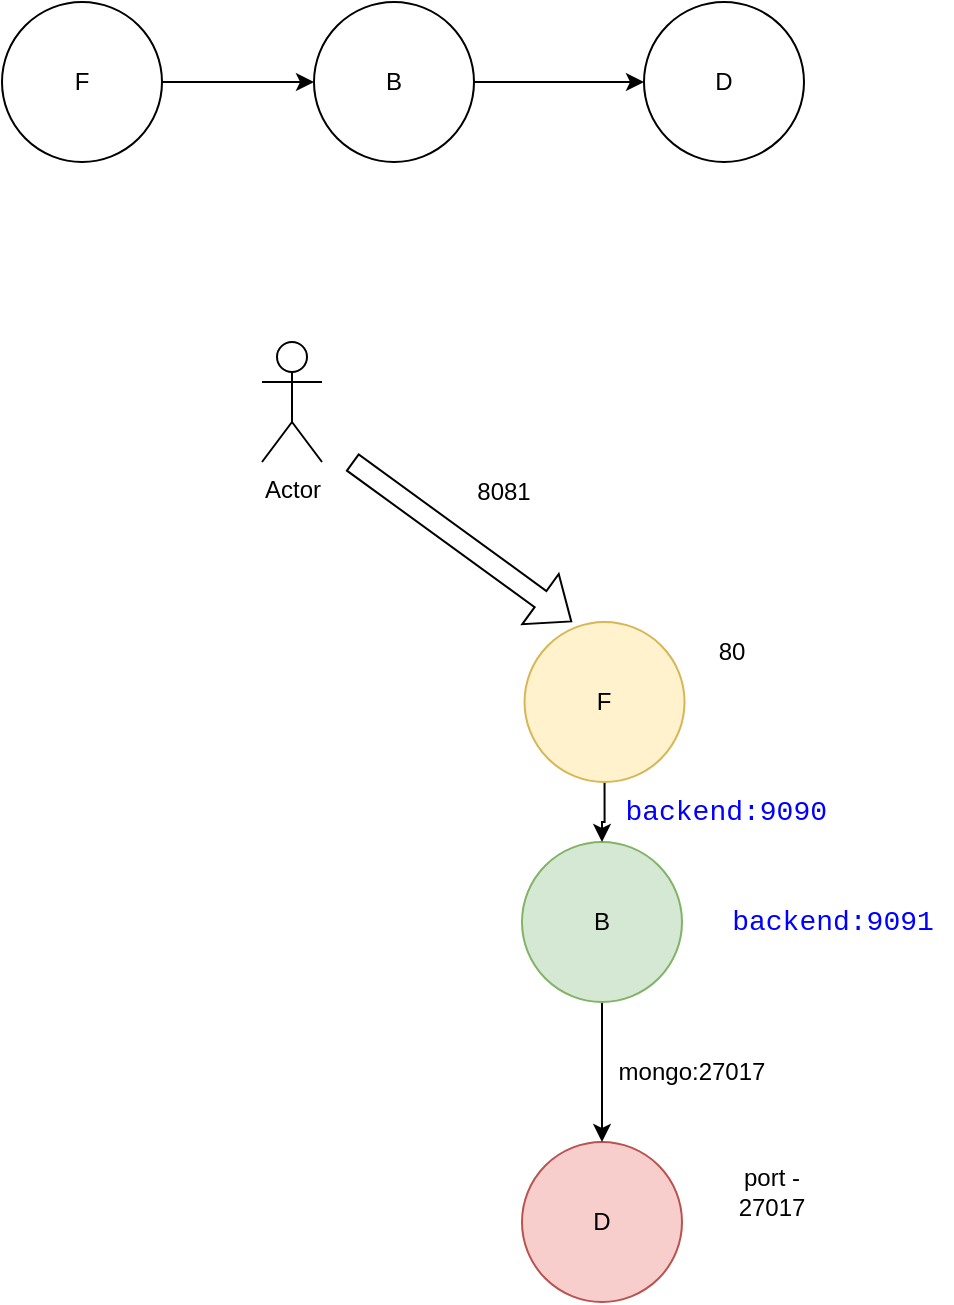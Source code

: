<mxfile>
    <diagram id="ipW8edkkegpd3cxkHu0h" name="Page-1">
        <mxGraphModel dx="1429" dy="-5001" grid="1" gridSize="10" guides="1" tooltips="1" connect="1" arrows="1" fold="1" page="1" pageScale="1" pageWidth="850" pageHeight="1100" math="0" shadow="0">
            <root>
                <mxCell id="0"/>
                <mxCell id="1" parent="0"/>
                <mxCell id="3" value="D" style="ellipse;whiteSpace=wrap;html=1;aspect=fixed;fillColor=#f8cecc;strokeColor=#b85450;" parent="1" vertex="1">
                    <mxGeometry x="120" y="6740" width="80" height="80" as="geometry"/>
                </mxCell>
                <mxCell id="4" value="" style="edgeStyle=orthogonalEdgeStyle;rounded=0;orthogonalLoop=1;jettySize=auto;html=1;" parent="1" source="5" target="3" edge="1">
                    <mxGeometry relative="1" as="geometry"/>
                </mxCell>
                <mxCell id="5" value="B" style="ellipse;whiteSpace=wrap;html=1;aspect=fixed;fillColor=#d5e8d4;strokeColor=#82b366;" parent="1" vertex="1">
                    <mxGeometry x="120" y="6590" width="80" height="80" as="geometry"/>
                </mxCell>
                <mxCell id="6" value="" style="edgeStyle=orthogonalEdgeStyle;rounded=0;orthogonalLoop=1;jettySize=auto;html=1;" parent="1" source="7" target="5" edge="1">
                    <mxGeometry relative="1" as="geometry"/>
                </mxCell>
                <mxCell id="7" value="F" style="ellipse;whiteSpace=wrap;html=1;aspect=fixed;fillColor=#fff2cc;strokeColor=#d6b656;" parent="1" vertex="1">
                    <mxGeometry x="121.27" y="6480" width="80" height="80" as="geometry"/>
                </mxCell>
                <mxCell id="8" value="port - 27017" style="text;html=1;align=center;verticalAlign=middle;whiteSpace=wrap;rounded=0;" parent="1" vertex="1">
                    <mxGeometry x="215" y="6750" width="60" height="30" as="geometry"/>
                </mxCell>
                <mxCell id="9" value="mongo:27017" style="text;html=1;align=center;verticalAlign=middle;whiteSpace=wrap;rounded=0;" parent="1" vertex="1">
                    <mxGeometry x="175" y="6690" width="60" height="30" as="geometry"/>
                </mxCell>
                <mxCell id="10" value="&lt;div style=&quot;background-color: rgb(255, 255, 255); font-family: Consolas, &amp;quot;Courier New&amp;quot;, monospace; font-size: 14px; line-height: 19px; white-space-collapse: preserve;&quot;&gt;&lt;span style=&quot;color: rgb(0, 0, 255);&quot;&gt;backend:9091&lt;/span&gt;&lt;/div&gt;" style="text;html=1;align=center;verticalAlign=middle;resizable=0;points=[];autosize=1;strokeColor=none;fillColor=none;" parent="1" vertex="1">
                    <mxGeometry x="215" y="6615" width="120" height="30" as="geometry"/>
                </mxCell>
                <mxCell id="11" value="&lt;div style=&quot;background-color: rgb(255, 255, 255); font-family: Consolas, &amp;quot;Courier New&amp;quot;, monospace; font-size: 14px; line-height: 19px; white-space-collapse: preserve;&quot;&gt;&lt;span style=&quot;color: rgb(0, 0, 255);&quot;&gt;backend:9090&lt;/span&gt; &amp;nbsp;&lt;/div&gt;" style="text;html=1;align=center;verticalAlign=middle;resizable=0;points=[];autosize=1;strokeColor=none;fillColor=none;" parent="1" vertex="1">
                    <mxGeometry x="165" y="6560" width="130" height="30" as="geometry"/>
                </mxCell>
                <mxCell id="12" value="Actor" style="shape=umlActor;verticalLabelPosition=bottom;verticalAlign=top;html=1;outlineConnect=0;" parent="1" vertex="1">
                    <mxGeometry x="-10" y="6340" width="30" height="60" as="geometry"/>
                </mxCell>
                <mxCell id="13" value="" style="shape=flexArrow;endArrow=classic;html=1;rounded=0;entryX=0.297;entryY=0;entryDx=0;entryDy=0;entryPerimeter=0;" parent="1" target="7" edge="1">
                    <mxGeometry width="50" height="50" relative="1" as="geometry">
                        <mxPoint x="35" y="6400" as="sourcePoint"/>
                        <mxPoint x="85" y="6350" as="targetPoint"/>
                    </mxGeometry>
                </mxCell>
                <mxCell id="14" value="8081" style="text;html=1;align=center;verticalAlign=middle;whiteSpace=wrap;rounded=0;" parent="1" vertex="1">
                    <mxGeometry x="81" y="6400" width="60" height="30" as="geometry"/>
                </mxCell>
                <mxCell id="15" value="80" style="text;html=1;align=center;verticalAlign=middle;whiteSpace=wrap;rounded=0;" parent="1" vertex="1">
                    <mxGeometry x="195" y="6480" width="60" height="30" as="geometry"/>
                </mxCell>
                <mxCell id="16" value="" style="edgeStyle=orthogonalEdgeStyle;rounded=0;orthogonalLoop=1;jettySize=auto;html=1;" parent="1" source="17" target="19" edge="1">
                    <mxGeometry relative="1" as="geometry"/>
                </mxCell>
                <mxCell id="17" value="F" style="ellipse;whiteSpace=wrap;html=1;aspect=fixed;" parent="1" vertex="1">
                    <mxGeometry x="-140" y="6170" width="80" height="80" as="geometry"/>
                </mxCell>
                <mxCell id="18" value="" style="edgeStyle=orthogonalEdgeStyle;rounded=0;orthogonalLoop=1;jettySize=auto;html=1;" parent="1" source="19" target="20" edge="1">
                    <mxGeometry relative="1" as="geometry"/>
                </mxCell>
                <mxCell id="19" value="B" style="ellipse;whiteSpace=wrap;html=1;aspect=fixed;" parent="1" vertex="1">
                    <mxGeometry x="16.0" y="6170" width="80" height="80" as="geometry"/>
                </mxCell>
                <mxCell id="20" value="D" style="ellipse;whiteSpace=wrap;html=1;aspect=fixed;" parent="1" vertex="1">
                    <mxGeometry x="181" y="6170" width="80" height="80" as="geometry"/>
                </mxCell>
            </root>
        </mxGraphModel>
    </diagram>
</mxfile>